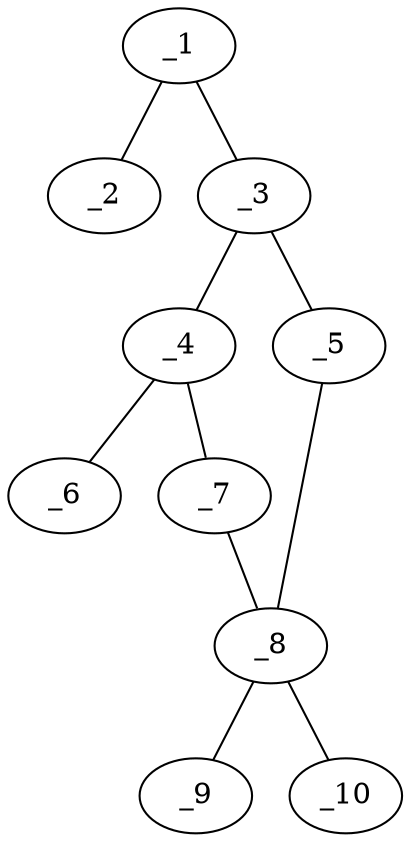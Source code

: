 graph molid96448 {
	_1	 [charge=0,
		chem=5,
		symbol="S  ",
		x="2.9945",
		y="-1.5784"];
	_2	 [charge=0,
		chem=1,
		symbol="C  ",
		x=2,
		y="-1.4739"];
	_1 -- _2	 [valence=1];
	_3	 [charge=0,
		chem=1,
		symbol="C  ",
		x="3.5823",
		y="-0.7694"];
	_1 -- _3	 [valence=1];
	_4	 [charge=0,
		chem=1,
		symbol="C  ",
		x="4.5823",
		y="-0.7694"];
	_3 -- _4	 [valence=1];
	_5	 [charge=0,
		chem=2,
		symbol="O  ",
		x="3.2733",
		y="0.1816"];
	_3 -- _5	 [valence=1];
	_6	 [charge=0,
		chem=2,
		symbol="O  ",
		x="5.1701",
		y="-1.5784"];
	_4 -- _6	 [valence=2];
	_7	 [charge=0,
		chem=2,
		symbol="O  ",
		x="4.8913",
		y="0.1816"];
	_4 -- _7	 [valence=1];
	_8	 [charge=0,
		chem=1,
		symbol="C  ",
		x="4.0823",
		y="0.7694"];
	_5 -- _8	 [valence=1];
	_7 -- _8	 [valence=1];
	_9	 [charge=0,
		chem=1,
		symbol="C  ",
		x="3.4945",
		y="1.5784"];
	_8 -- _9	 [valence=1];
	_10	 [charge=0,
		chem=1,
		symbol="C  ",
		x="4.6701",
		y="1.5784"];
	_8 -- _10	 [valence=1];
}
